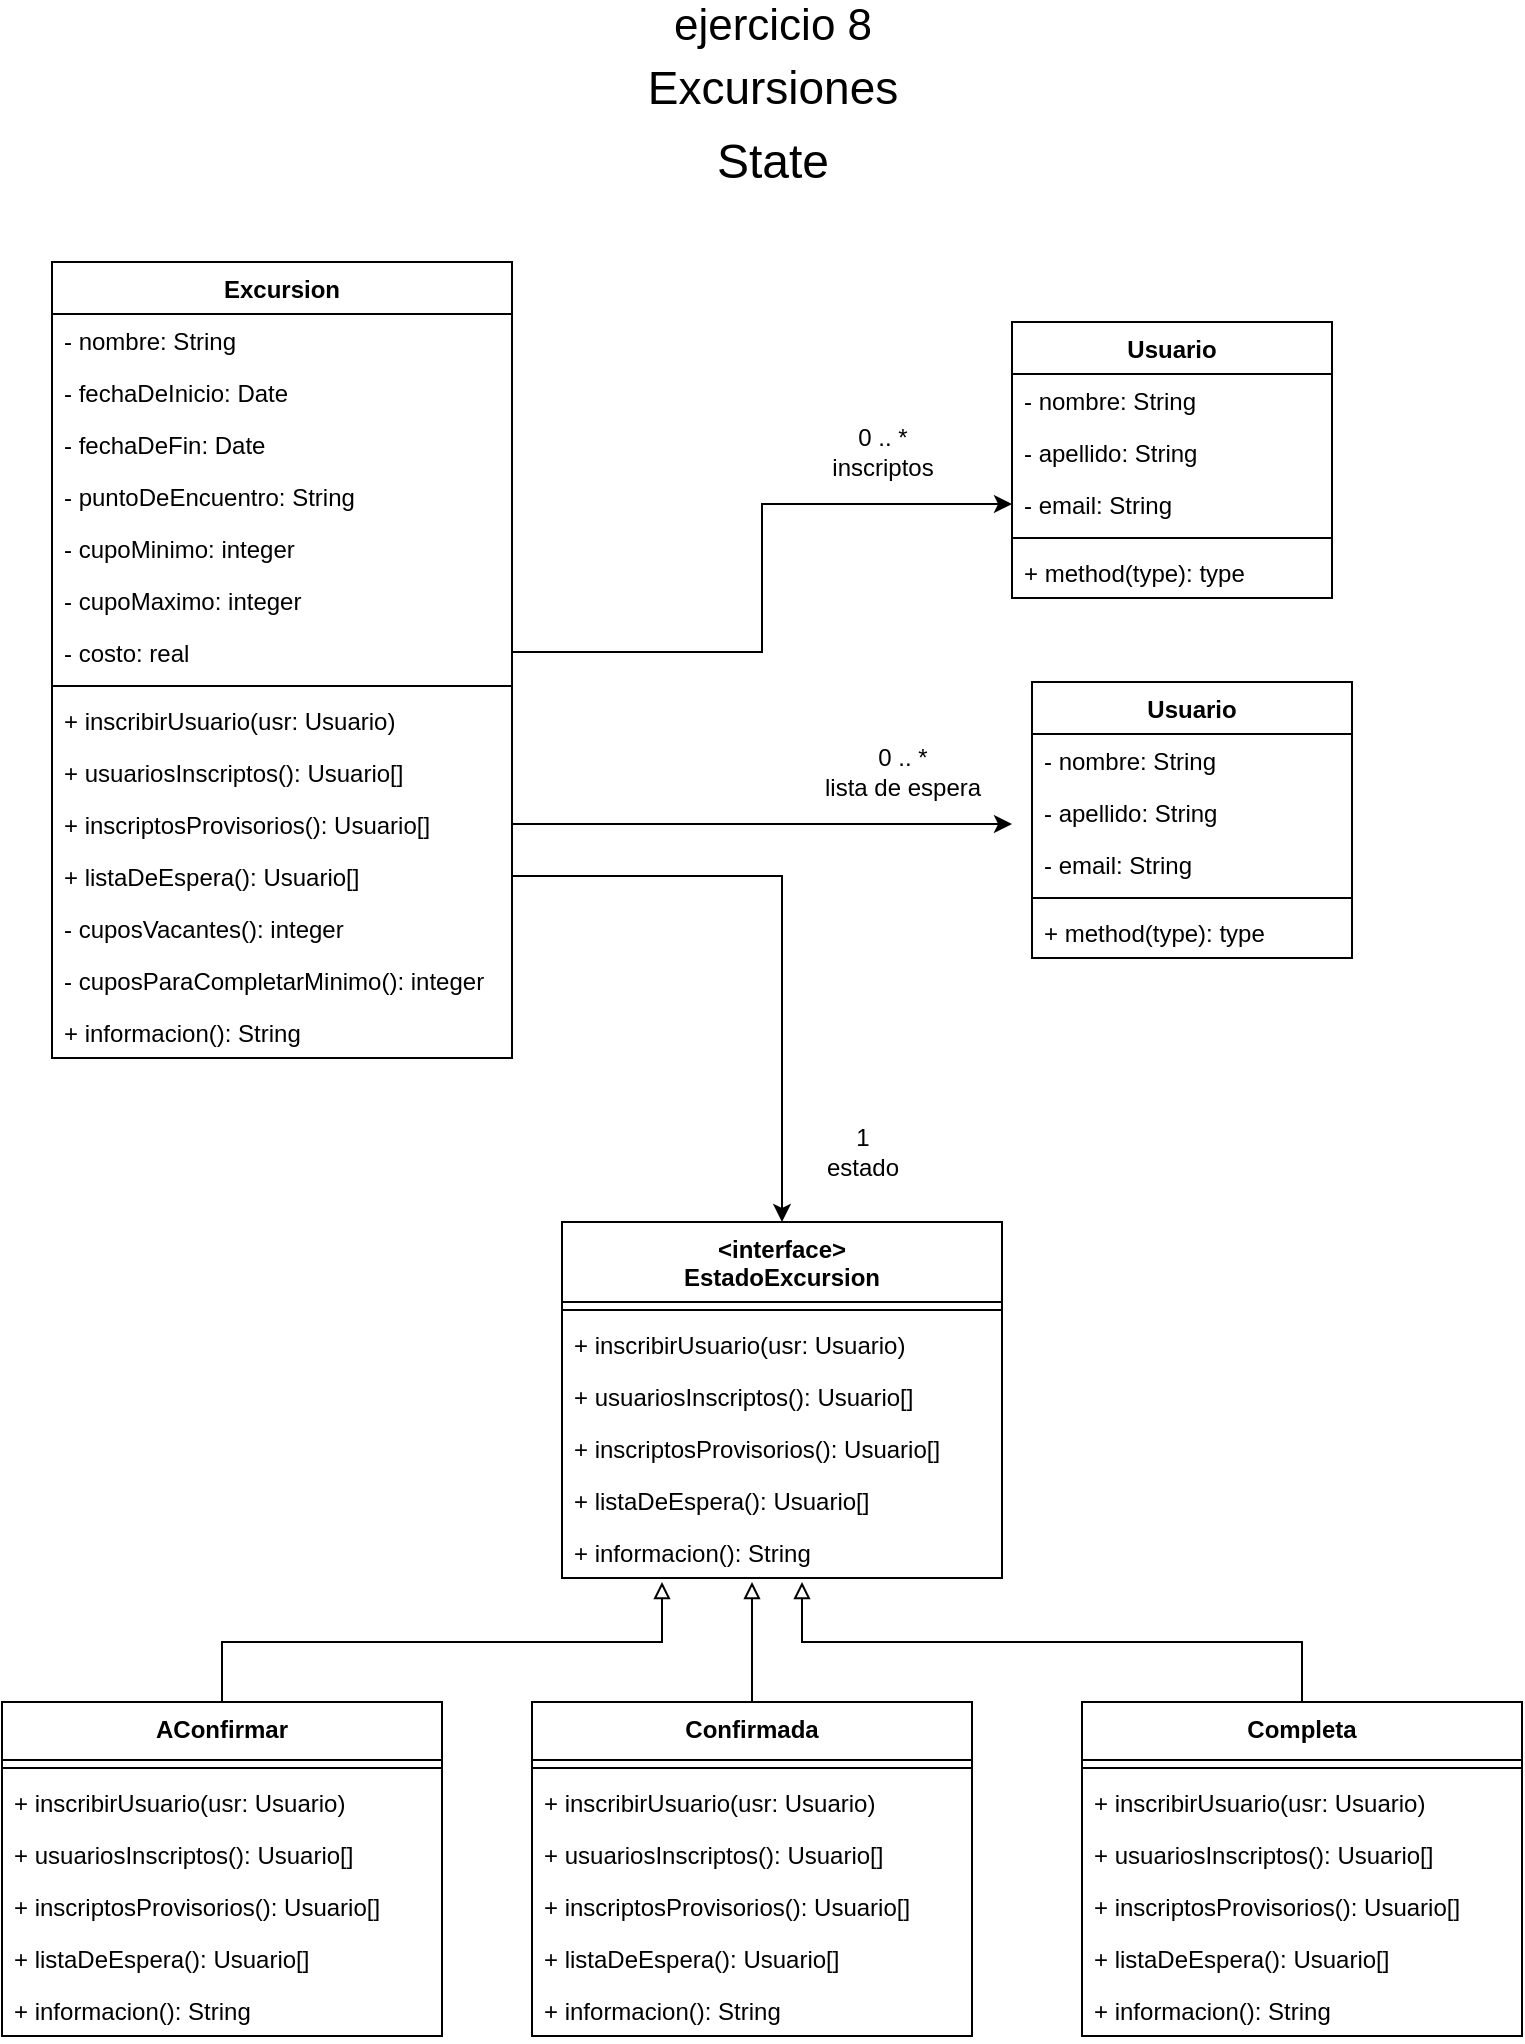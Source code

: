 <mxfile version="19.0.2" type="device"><diagram id="9Ot2G2m9WtOD48Vh3XDQ" name="Página-1"><mxGraphModel dx="1125" dy="2143" grid="1" gridSize="14" guides="1" tooltips="1" connect="1" arrows="1" fold="1" page="1" pageScale="1" pageWidth="827" pageHeight="1169" background="#ffffff" math="0" shadow="0"><root><mxCell id="0"/><mxCell id="1" parent="0"/><mxCell id="XlygUniSzxQR5GJfsmqv-1" value="Excursion" style="swimlane;fontStyle=1;align=center;verticalAlign=top;childLayout=stackLayout;horizontal=1;startSize=26;horizontalStack=0;resizeParent=1;resizeParentMax=0;resizeLast=0;collapsible=1;marginBottom=0;" vertex="1" parent="1"><mxGeometry x="70" y="170" width="230" height="398" as="geometry"/></mxCell><mxCell id="XlygUniSzxQR5GJfsmqv-2" value="- nombre: String" style="text;strokeColor=none;fillColor=none;align=left;verticalAlign=top;spacingLeft=4;spacingRight=4;overflow=hidden;rotatable=0;points=[[0,0.5],[1,0.5]];portConstraint=eastwest;" vertex="1" parent="XlygUniSzxQR5GJfsmqv-1"><mxGeometry y="26" width="230" height="26" as="geometry"/></mxCell><mxCell id="XlygUniSzxQR5GJfsmqv-5" value="- fechaDeInicio: Date" style="text;strokeColor=none;fillColor=none;align=left;verticalAlign=top;spacingLeft=4;spacingRight=4;overflow=hidden;rotatable=0;points=[[0,0.5],[1,0.5]];portConstraint=eastwest;" vertex="1" parent="XlygUniSzxQR5GJfsmqv-1"><mxGeometry y="52" width="230" height="26" as="geometry"/></mxCell><mxCell id="XlygUniSzxQR5GJfsmqv-6" value="- fechaDeFin: Date" style="text;strokeColor=none;fillColor=none;align=left;verticalAlign=top;spacingLeft=4;spacingRight=4;overflow=hidden;rotatable=0;points=[[0,0.5],[1,0.5]];portConstraint=eastwest;" vertex="1" parent="XlygUniSzxQR5GJfsmqv-1"><mxGeometry y="78" width="230" height="26" as="geometry"/></mxCell><mxCell id="XlygUniSzxQR5GJfsmqv-7" value="- puntoDeEncuentro: String" style="text;strokeColor=none;fillColor=none;align=left;verticalAlign=top;spacingLeft=4;spacingRight=4;overflow=hidden;rotatable=0;points=[[0,0.5],[1,0.5]];portConstraint=eastwest;" vertex="1" parent="XlygUniSzxQR5GJfsmqv-1"><mxGeometry y="104" width="230" height="26" as="geometry"/></mxCell><mxCell id="XlygUniSzxQR5GJfsmqv-8" value="- cupoMinimo: integer" style="text;strokeColor=none;fillColor=none;align=left;verticalAlign=top;spacingLeft=4;spacingRight=4;overflow=hidden;rotatable=0;points=[[0,0.5],[1,0.5]];portConstraint=eastwest;" vertex="1" parent="XlygUniSzxQR5GJfsmqv-1"><mxGeometry y="130" width="230" height="26" as="geometry"/></mxCell><mxCell id="XlygUniSzxQR5GJfsmqv-9" value="- cupoMaximo: integer" style="text;strokeColor=none;fillColor=none;align=left;verticalAlign=top;spacingLeft=4;spacingRight=4;overflow=hidden;rotatable=0;points=[[0,0.5],[1,0.5]];portConstraint=eastwest;" vertex="1" parent="XlygUniSzxQR5GJfsmqv-1"><mxGeometry y="156" width="230" height="26" as="geometry"/></mxCell><mxCell id="XlygUniSzxQR5GJfsmqv-10" value="- costo: real" style="text;strokeColor=none;fillColor=none;align=left;verticalAlign=top;spacingLeft=4;spacingRight=4;overflow=hidden;rotatable=0;points=[[0,0.5],[1,0.5]];portConstraint=eastwest;" vertex="1" parent="XlygUniSzxQR5GJfsmqv-1"><mxGeometry y="182" width="230" height="26" as="geometry"/></mxCell><mxCell id="XlygUniSzxQR5GJfsmqv-3" value="" style="line;strokeWidth=1;fillColor=none;align=left;verticalAlign=middle;spacingTop=-1;spacingLeft=3;spacingRight=3;rotatable=0;labelPosition=right;points=[];portConstraint=eastwest;" vertex="1" parent="XlygUniSzxQR5GJfsmqv-1"><mxGeometry y="208" width="230" height="8" as="geometry"/></mxCell><mxCell id="XlygUniSzxQR5GJfsmqv-4" value="+ inscribirUsuario(usr: Usuario)" style="text;strokeColor=none;fillColor=none;align=left;verticalAlign=top;spacingLeft=4;spacingRight=4;overflow=hidden;rotatable=0;points=[[0,0.5],[1,0.5]];portConstraint=eastwest;" vertex="1" parent="XlygUniSzxQR5GJfsmqv-1"><mxGeometry y="216" width="230" height="26" as="geometry"/></mxCell><mxCell id="XlygUniSzxQR5GJfsmqv-17" value="+ usuariosInscriptos(): Usuario[]" style="text;strokeColor=none;fillColor=none;align=left;verticalAlign=top;spacingLeft=4;spacingRight=4;overflow=hidden;rotatable=0;points=[[0,0.5],[1,0.5]];portConstraint=eastwest;" vertex="1" parent="XlygUniSzxQR5GJfsmqv-1"><mxGeometry y="242" width="230" height="26" as="geometry"/></mxCell><mxCell id="XlygUniSzxQR5GJfsmqv-18" value="+ inscriptosProvisorios(): Usuario[]" style="text;strokeColor=none;fillColor=none;align=left;verticalAlign=top;spacingLeft=4;spacingRight=4;overflow=hidden;rotatable=0;points=[[0,0.5],[1,0.5]];portConstraint=eastwest;" vertex="1" parent="XlygUniSzxQR5GJfsmqv-1"><mxGeometry y="268" width="230" height="26" as="geometry"/></mxCell><mxCell id="XlygUniSzxQR5GJfsmqv-20" value="+ listaDeEspera(): Usuario[]" style="text;strokeColor=none;fillColor=none;align=left;verticalAlign=top;spacingLeft=4;spacingRight=4;overflow=hidden;rotatable=0;points=[[0,0.5],[1,0.5]];portConstraint=eastwest;" vertex="1" parent="XlygUniSzxQR5GJfsmqv-1"><mxGeometry y="294" width="230" height="26" as="geometry"/></mxCell><mxCell id="XlygUniSzxQR5GJfsmqv-19" value="- cuposVacantes(): integer" style="text;strokeColor=none;fillColor=none;align=left;verticalAlign=top;spacingLeft=4;spacingRight=4;overflow=hidden;rotatable=0;points=[[0,0.5],[1,0.5]];portConstraint=eastwest;" vertex="1" parent="XlygUniSzxQR5GJfsmqv-1"><mxGeometry y="320" width="230" height="26" as="geometry"/></mxCell><mxCell id="XlygUniSzxQR5GJfsmqv-21" value="- cuposParaCompletarMinimo(): integer" style="text;strokeColor=none;fillColor=none;align=left;verticalAlign=top;spacingLeft=4;spacingRight=4;overflow=hidden;rotatable=0;points=[[0,0.5],[1,0.5]];portConstraint=eastwest;" vertex="1" parent="XlygUniSzxQR5GJfsmqv-1"><mxGeometry y="346" width="230" height="26" as="geometry"/></mxCell><mxCell id="XlygUniSzxQR5GJfsmqv-22" value="+ informacion(): String" style="text;strokeColor=none;fillColor=none;align=left;verticalAlign=top;spacingLeft=4;spacingRight=4;overflow=hidden;rotatable=0;points=[[0,0.5],[1,0.5]];portConstraint=eastwest;" vertex="1" parent="XlygUniSzxQR5GJfsmqv-1"><mxGeometry y="372" width="230" height="26" as="geometry"/></mxCell><mxCell id="XlygUniSzxQR5GJfsmqv-11" value="Usuario" style="swimlane;fontStyle=1;align=center;verticalAlign=top;childLayout=stackLayout;horizontal=1;startSize=26;horizontalStack=0;resizeParent=1;resizeParentMax=0;resizeLast=0;collapsible=1;marginBottom=0;" vertex="1" parent="1"><mxGeometry x="550" y="200" width="160" height="138" as="geometry"/></mxCell><mxCell id="XlygUniSzxQR5GJfsmqv-12" value="- nombre: String" style="text;strokeColor=none;fillColor=none;align=left;verticalAlign=top;spacingLeft=4;spacingRight=4;overflow=hidden;rotatable=0;points=[[0,0.5],[1,0.5]];portConstraint=eastwest;" vertex="1" parent="XlygUniSzxQR5GJfsmqv-11"><mxGeometry y="26" width="160" height="26" as="geometry"/></mxCell><mxCell id="XlygUniSzxQR5GJfsmqv-15" value="- apellido: String" style="text;strokeColor=none;fillColor=none;align=left;verticalAlign=top;spacingLeft=4;spacingRight=4;overflow=hidden;rotatable=0;points=[[0,0.5],[1,0.5]];portConstraint=eastwest;" vertex="1" parent="XlygUniSzxQR5GJfsmqv-11"><mxGeometry y="52" width="160" height="26" as="geometry"/></mxCell><mxCell id="XlygUniSzxQR5GJfsmqv-16" value="- email: String" style="text;strokeColor=none;fillColor=none;align=left;verticalAlign=top;spacingLeft=4;spacingRight=4;overflow=hidden;rotatable=0;points=[[0,0.5],[1,0.5]];portConstraint=eastwest;" vertex="1" parent="XlygUniSzxQR5GJfsmqv-11"><mxGeometry y="78" width="160" height="26" as="geometry"/></mxCell><mxCell id="XlygUniSzxQR5GJfsmqv-13" value="" style="line;strokeWidth=1;fillColor=none;align=left;verticalAlign=middle;spacingTop=-1;spacingLeft=3;spacingRight=3;rotatable=0;labelPosition=right;points=[];portConstraint=eastwest;" vertex="1" parent="XlygUniSzxQR5GJfsmqv-11"><mxGeometry y="104" width="160" height="8" as="geometry"/></mxCell><mxCell id="XlygUniSzxQR5GJfsmqv-14" value="+ method(type): type" style="text;strokeColor=none;fillColor=none;align=left;verticalAlign=top;spacingLeft=4;spacingRight=4;overflow=hidden;rotatable=0;points=[[0,0.5],[1,0.5]];portConstraint=eastwest;" vertex="1" parent="XlygUniSzxQR5GJfsmqv-11"><mxGeometry y="112" width="160" height="26" as="geometry"/></mxCell><mxCell id="XlygUniSzxQR5GJfsmqv-24" style="edgeStyle=orthogonalEdgeStyle;rounded=0;orthogonalLoop=1;jettySize=auto;html=1;" edge="1" parent="1" source="XlygUniSzxQR5GJfsmqv-10" target="XlygUniSzxQR5GJfsmqv-16"><mxGeometry relative="1" as="geometry"/></mxCell><mxCell id="XlygUniSzxQR5GJfsmqv-25" value="0 .. *&lt;br&gt;inscriptos" style="text;html=1;align=center;verticalAlign=middle;resizable=0;points=[];autosize=1;strokeColor=none;fillColor=none;" vertex="1" parent="1"><mxGeometry x="450" y="250" width="70" height="30" as="geometry"/></mxCell><mxCell id="XlygUniSzxQR5GJfsmqv-26" value="Usuario" style="swimlane;fontStyle=1;align=center;verticalAlign=top;childLayout=stackLayout;horizontal=1;startSize=26;horizontalStack=0;resizeParent=1;resizeParentMax=0;resizeLast=0;collapsible=1;marginBottom=0;" vertex="1" parent="1"><mxGeometry x="560" y="380" width="160" height="138" as="geometry"/></mxCell><mxCell id="XlygUniSzxQR5GJfsmqv-27" value="- nombre: String" style="text;strokeColor=none;fillColor=none;align=left;verticalAlign=top;spacingLeft=4;spacingRight=4;overflow=hidden;rotatable=0;points=[[0,0.5],[1,0.5]];portConstraint=eastwest;" vertex="1" parent="XlygUniSzxQR5GJfsmqv-26"><mxGeometry y="26" width="160" height="26" as="geometry"/></mxCell><mxCell id="XlygUniSzxQR5GJfsmqv-28" value="- apellido: String" style="text;strokeColor=none;fillColor=none;align=left;verticalAlign=top;spacingLeft=4;spacingRight=4;overflow=hidden;rotatable=0;points=[[0,0.5],[1,0.5]];portConstraint=eastwest;" vertex="1" parent="XlygUniSzxQR5GJfsmqv-26"><mxGeometry y="52" width="160" height="26" as="geometry"/></mxCell><mxCell id="XlygUniSzxQR5GJfsmqv-29" value="- email: String" style="text;strokeColor=none;fillColor=none;align=left;verticalAlign=top;spacingLeft=4;spacingRight=4;overflow=hidden;rotatable=0;points=[[0,0.5],[1,0.5]];portConstraint=eastwest;" vertex="1" parent="XlygUniSzxQR5GJfsmqv-26"><mxGeometry y="78" width="160" height="26" as="geometry"/></mxCell><mxCell id="XlygUniSzxQR5GJfsmqv-30" value="" style="line;strokeWidth=1;fillColor=none;align=left;verticalAlign=middle;spacingTop=-1;spacingLeft=3;spacingRight=3;rotatable=0;labelPosition=right;points=[];portConstraint=eastwest;" vertex="1" parent="XlygUniSzxQR5GJfsmqv-26"><mxGeometry y="104" width="160" height="8" as="geometry"/></mxCell><mxCell id="XlygUniSzxQR5GJfsmqv-31" value="+ method(type): type" style="text;strokeColor=none;fillColor=none;align=left;verticalAlign=top;spacingLeft=4;spacingRight=4;overflow=hidden;rotatable=0;points=[[0,0.5],[1,0.5]];portConstraint=eastwest;" vertex="1" parent="XlygUniSzxQR5GJfsmqv-26"><mxGeometry y="112" width="160" height="26" as="geometry"/></mxCell><mxCell id="XlygUniSzxQR5GJfsmqv-32" style="edgeStyle=orthogonalEdgeStyle;rounded=0;orthogonalLoop=1;jettySize=auto;html=1;" edge="1" parent="1" source="XlygUniSzxQR5GJfsmqv-18"><mxGeometry relative="1" as="geometry"><mxPoint x="550" y="451" as="targetPoint"/></mxGeometry></mxCell><mxCell id="XlygUniSzxQR5GJfsmqv-33" value="0 .. *&lt;br&gt;lista de espera" style="text;html=1;align=center;verticalAlign=middle;resizable=0;points=[];autosize=1;strokeColor=none;fillColor=none;" vertex="1" parent="1"><mxGeometry x="450" y="410" width="90" height="30" as="geometry"/></mxCell><mxCell id="XlygUniSzxQR5GJfsmqv-34" value="&lt;interface&gt;&#10;EstadoExcursion" style="swimlane;fontStyle=1;align=center;verticalAlign=top;childLayout=stackLayout;horizontal=1;startSize=40;horizontalStack=0;resizeParent=1;resizeParentMax=0;resizeLast=0;collapsible=1;marginBottom=0;" vertex="1" parent="1"><mxGeometry x="325" y="650" width="220" height="178" as="geometry"/></mxCell><mxCell id="XlygUniSzxQR5GJfsmqv-36" value="" style="line;strokeWidth=1;fillColor=none;align=left;verticalAlign=middle;spacingTop=-1;spacingLeft=3;spacingRight=3;rotatable=0;labelPosition=right;points=[];portConstraint=eastwest;" vertex="1" parent="XlygUniSzxQR5GJfsmqv-34"><mxGeometry y="40" width="220" height="8" as="geometry"/></mxCell><mxCell id="XlygUniSzxQR5GJfsmqv-43" value="+ inscribirUsuario(usr: Usuario)" style="text;strokeColor=none;fillColor=none;align=left;verticalAlign=top;spacingLeft=4;spacingRight=4;overflow=hidden;rotatable=0;points=[[0,0.5],[1,0.5]];portConstraint=eastwest;" vertex="1" parent="XlygUniSzxQR5GJfsmqv-34"><mxGeometry y="48" width="220" height="26" as="geometry"/></mxCell><mxCell id="XlygUniSzxQR5GJfsmqv-42" value="+ usuariosInscriptos(): Usuario[]" style="text;strokeColor=none;fillColor=none;align=left;verticalAlign=top;spacingLeft=4;spacingRight=4;overflow=hidden;rotatable=0;points=[[0,0.5],[1,0.5]];portConstraint=eastwest;" vertex="1" parent="XlygUniSzxQR5GJfsmqv-34"><mxGeometry y="74" width="220" height="26" as="geometry"/></mxCell><mxCell id="XlygUniSzxQR5GJfsmqv-41" value="+ inscriptosProvisorios(): Usuario[]" style="text;strokeColor=none;fillColor=none;align=left;verticalAlign=top;spacingLeft=4;spacingRight=4;overflow=hidden;rotatable=0;points=[[0,0.5],[1,0.5]];portConstraint=eastwest;" vertex="1" parent="XlygUniSzxQR5GJfsmqv-34"><mxGeometry y="100" width="220" height="26" as="geometry"/></mxCell><mxCell id="XlygUniSzxQR5GJfsmqv-40" value="+ listaDeEspera(): Usuario[]" style="text;strokeColor=none;fillColor=none;align=left;verticalAlign=top;spacingLeft=4;spacingRight=4;overflow=hidden;rotatable=0;points=[[0,0.5],[1,0.5]];portConstraint=eastwest;" vertex="1" parent="XlygUniSzxQR5GJfsmqv-34"><mxGeometry y="126" width="220" height="26" as="geometry"/></mxCell><mxCell id="XlygUniSzxQR5GJfsmqv-37" value="+ informacion(): String" style="text;strokeColor=none;fillColor=none;align=left;verticalAlign=top;spacingLeft=4;spacingRight=4;overflow=hidden;rotatable=0;points=[[0,0.5],[1,0.5]];portConstraint=eastwest;" vertex="1" parent="XlygUniSzxQR5GJfsmqv-34"><mxGeometry y="152" width="220" height="26" as="geometry"/></mxCell><mxCell id="XlygUniSzxQR5GJfsmqv-39" value="1&lt;br&gt;estado" style="text;html=1;align=center;verticalAlign=middle;resizable=0;points=[];autosize=1;strokeColor=none;fillColor=none;" vertex="1" parent="1"><mxGeometry x="450" y="600" width="50" height="30" as="geometry"/></mxCell><mxCell id="XlygUniSzxQR5GJfsmqv-67" style="edgeStyle=orthogonalEdgeStyle;rounded=0;orthogonalLoop=1;jettySize=auto;html=1;endArrow=block;endFill=0;" edge="1" parent="1" source="XlygUniSzxQR5GJfsmqv-44"><mxGeometry relative="1" as="geometry"><mxPoint x="375" y="830" as="targetPoint"/><Array as="points"><mxPoint x="155" y="860"/><mxPoint x="375" y="860"/></Array></mxGeometry></mxCell><mxCell id="XlygUniSzxQR5GJfsmqv-44" value="AConfirmar" style="swimlane;fontStyle=1;align=center;verticalAlign=top;childLayout=stackLayout;horizontal=1;startSize=29;horizontalStack=0;resizeParent=1;resizeParentMax=0;resizeLast=0;collapsible=1;marginBottom=0;" vertex="1" parent="1"><mxGeometry x="45" y="890" width="220" height="167" as="geometry"/></mxCell><mxCell id="XlygUniSzxQR5GJfsmqv-45" value="" style="line;strokeWidth=1;fillColor=none;align=left;verticalAlign=middle;spacingTop=-1;spacingLeft=3;spacingRight=3;rotatable=0;labelPosition=right;points=[];portConstraint=eastwest;" vertex="1" parent="XlygUniSzxQR5GJfsmqv-44"><mxGeometry y="29" width="220" height="8" as="geometry"/></mxCell><mxCell id="XlygUniSzxQR5GJfsmqv-46" value="+ inscribirUsuario(usr: Usuario)" style="text;strokeColor=none;fillColor=none;align=left;verticalAlign=top;spacingLeft=4;spacingRight=4;overflow=hidden;rotatable=0;points=[[0,0.5],[1,0.5]];portConstraint=eastwest;" vertex="1" parent="XlygUniSzxQR5GJfsmqv-44"><mxGeometry y="37" width="220" height="26" as="geometry"/></mxCell><mxCell id="XlygUniSzxQR5GJfsmqv-47" value="+ usuariosInscriptos(): Usuario[]" style="text;strokeColor=none;fillColor=none;align=left;verticalAlign=top;spacingLeft=4;spacingRight=4;overflow=hidden;rotatable=0;points=[[0,0.5],[1,0.5]];portConstraint=eastwest;" vertex="1" parent="XlygUniSzxQR5GJfsmqv-44"><mxGeometry y="63" width="220" height="26" as="geometry"/></mxCell><mxCell id="XlygUniSzxQR5GJfsmqv-48" value="+ inscriptosProvisorios(): Usuario[]" style="text;strokeColor=none;fillColor=none;align=left;verticalAlign=top;spacingLeft=4;spacingRight=4;overflow=hidden;rotatable=0;points=[[0,0.5],[1,0.5]];portConstraint=eastwest;" vertex="1" parent="XlygUniSzxQR5GJfsmqv-44"><mxGeometry y="89" width="220" height="26" as="geometry"/></mxCell><mxCell id="XlygUniSzxQR5GJfsmqv-49" value="+ listaDeEspera(): Usuario[]" style="text;strokeColor=none;fillColor=none;align=left;verticalAlign=top;spacingLeft=4;spacingRight=4;overflow=hidden;rotatable=0;points=[[0,0.5],[1,0.5]];portConstraint=eastwest;" vertex="1" parent="XlygUniSzxQR5GJfsmqv-44"><mxGeometry y="115" width="220" height="26" as="geometry"/></mxCell><mxCell id="XlygUniSzxQR5GJfsmqv-50" value="+ informacion(): String" style="text;strokeColor=none;fillColor=none;align=left;verticalAlign=top;spacingLeft=4;spacingRight=4;overflow=hidden;rotatable=0;points=[[0,0.5],[1,0.5]];portConstraint=eastwest;" vertex="1" parent="XlygUniSzxQR5GJfsmqv-44"><mxGeometry y="141" width="220" height="26" as="geometry"/></mxCell><mxCell id="XlygUniSzxQR5GJfsmqv-66" style="edgeStyle=orthogonalEdgeStyle;rounded=0;orthogonalLoop=1;jettySize=auto;html=1;endArrow=block;endFill=0;" edge="1" parent="1" source="XlygUniSzxQR5GJfsmqv-51"><mxGeometry relative="1" as="geometry"><mxPoint x="420.0" y="830" as="targetPoint"/></mxGeometry></mxCell><mxCell id="XlygUniSzxQR5GJfsmqv-51" value="Confirmada" style="swimlane;fontStyle=1;align=center;verticalAlign=top;childLayout=stackLayout;horizontal=1;startSize=29;horizontalStack=0;resizeParent=1;resizeParentMax=0;resizeLast=0;collapsible=1;marginBottom=0;" vertex="1" parent="1"><mxGeometry x="310" y="890" width="220" height="167" as="geometry"/></mxCell><mxCell id="XlygUniSzxQR5GJfsmqv-52" value="" style="line;strokeWidth=1;fillColor=none;align=left;verticalAlign=middle;spacingTop=-1;spacingLeft=3;spacingRight=3;rotatable=0;labelPosition=right;points=[];portConstraint=eastwest;" vertex="1" parent="XlygUniSzxQR5GJfsmqv-51"><mxGeometry y="29" width="220" height="8" as="geometry"/></mxCell><mxCell id="XlygUniSzxQR5GJfsmqv-53" value="+ inscribirUsuario(usr: Usuario)" style="text;strokeColor=none;fillColor=none;align=left;verticalAlign=top;spacingLeft=4;spacingRight=4;overflow=hidden;rotatable=0;points=[[0,0.5],[1,0.5]];portConstraint=eastwest;" vertex="1" parent="XlygUniSzxQR5GJfsmqv-51"><mxGeometry y="37" width="220" height="26" as="geometry"/></mxCell><mxCell id="XlygUniSzxQR5GJfsmqv-54" value="+ usuariosInscriptos(): Usuario[]" style="text;strokeColor=none;fillColor=none;align=left;verticalAlign=top;spacingLeft=4;spacingRight=4;overflow=hidden;rotatable=0;points=[[0,0.5],[1,0.5]];portConstraint=eastwest;" vertex="1" parent="XlygUniSzxQR5GJfsmqv-51"><mxGeometry y="63" width="220" height="26" as="geometry"/></mxCell><mxCell id="XlygUniSzxQR5GJfsmqv-55" value="+ inscriptosProvisorios(): Usuario[]" style="text;strokeColor=none;fillColor=none;align=left;verticalAlign=top;spacingLeft=4;spacingRight=4;overflow=hidden;rotatable=0;points=[[0,0.5],[1,0.5]];portConstraint=eastwest;" vertex="1" parent="XlygUniSzxQR5GJfsmqv-51"><mxGeometry y="89" width="220" height="26" as="geometry"/></mxCell><mxCell id="XlygUniSzxQR5GJfsmqv-56" value="+ listaDeEspera(): Usuario[]" style="text;strokeColor=none;fillColor=none;align=left;verticalAlign=top;spacingLeft=4;spacingRight=4;overflow=hidden;rotatable=0;points=[[0,0.5],[1,0.5]];portConstraint=eastwest;" vertex="1" parent="XlygUniSzxQR5GJfsmqv-51"><mxGeometry y="115" width="220" height="26" as="geometry"/></mxCell><mxCell id="XlygUniSzxQR5GJfsmqv-57" value="+ informacion(): String" style="text;strokeColor=none;fillColor=none;align=left;verticalAlign=top;spacingLeft=4;spacingRight=4;overflow=hidden;rotatable=0;points=[[0,0.5],[1,0.5]];portConstraint=eastwest;" vertex="1" parent="XlygUniSzxQR5GJfsmqv-51"><mxGeometry y="141" width="220" height="26" as="geometry"/></mxCell><mxCell id="XlygUniSzxQR5GJfsmqv-65" style="edgeStyle=orthogonalEdgeStyle;rounded=0;orthogonalLoop=1;jettySize=auto;html=1;endArrow=block;endFill=0;" edge="1" parent="1" source="XlygUniSzxQR5GJfsmqv-58"><mxGeometry relative="1" as="geometry"><mxPoint x="445" y="830" as="targetPoint"/><Array as="points"><mxPoint x="695" y="860"/><mxPoint x="445" y="860"/></Array></mxGeometry></mxCell><mxCell id="XlygUniSzxQR5GJfsmqv-58" value="Completa" style="swimlane;fontStyle=1;align=center;verticalAlign=top;childLayout=stackLayout;horizontal=1;startSize=29;horizontalStack=0;resizeParent=1;resizeParentMax=0;resizeLast=0;collapsible=1;marginBottom=0;" vertex="1" parent="1"><mxGeometry x="585" y="890" width="220" height="167" as="geometry"/></mxCell><mxCell id="XlygUniSzxQR5GJfsmqv-59" value="" style="line;strokeWidth=1;fillColor=none;align=left;verticalAlign=middle;spacingTop=-1;spacingLeft=3;spacingRight=3;rotatable=0;labelPosition=right;points=[];portConstraint=eastwest;" vertex="1" parent="XlygUniSzxQR5GJfsmqv-58"><mxGeometry y="29" width="220" height="8" as="geometry"/></mxCell><mxCell id="XlygUniSzxQR5GJfsmqv-60" value="+ inscribirUsuario(usr: Usuario)" style="text;strokeColor=none;fillColor=none;align=left;verticalAlign=top;spacingLeft=4;spacingRight=4;overflow=hidden;rotatable=0;points=[[0,0.5],[1,0.5]];portConstraint=eastwest;" vertex="1" parent="XlygUniSzxQR5GJfsmqv-58"><mxGeometry y="37" width="220" height="26" as="geometry"/></mxCell><mxCell id="XlygUniSzxQR5GJfsmqv-61" value="+ usuariosInscriptos(): Usuario[]" style="text;strokeColor=none;fillColor=none;align=left;verticalAlign=top;spacingLeft=4;spacingRight=4;overflow=hidden;rotatable=0;points=[[0,0.5],[1,0.5]];portConstraint=eastwest;" vertex="1" parent="XlygUniSzxQR5GJfsmqv-58"><mxGeometry y="63" width="220" height="26" as="geometry"/></mxCell><mxCell id="XlygUniSzxQR5GJfsmqv-62" value="+ inscriptosProvisorios(): Usuario[]" style="text;strokeColor=none;fillColor=none;align=left;verticalAlign=top;spacingLeft=4;spacingRight=4;overflow=hidden;rotatable=0;points=[[0,0.5],[1,0.5]];portConstraint=eastwest;" vertex="1" parent="XlygUniSzxQR5GJfsmqv-58"><mxGeometry y="89" width="220" height="26" as="geometry"/></mxCell><mxCell id="XlygUniSzxQR5GJfsmqv-63" value="+ listaDeEspera(): Usuario[]" style="text;strokeColor=none;fillColor=none;align=left;verticalAlign=top;spacingLeft=4;spacingRight=4;overflow=hidden;rotatable=0;points=[[0,0.5],[1,0.5]];portConstraint=eastwest;" vertex="1" parent="XlygUniSzxQR5GJfsmqv-58"><mxGeometry y="115" width="220" height="26" as="geometry"/></mxCell><mxCell id="XlygUniSzxQR5GJfsmqv-64" value="+ informacion(): String" style="text;strokeColor=none;fillColor=none;align=left;verticalAlign=top;spacingLeft=4;spacingRight=4;overflow=hidden;rotatable=0;points=[[0,0.5],[1,0.5]];portConstraint=eastwest;" vertex="1" parent="XlygUniSzxQR5GJfsmqv-58"><mxGeometry y="141" width="220" height="26" as="geometry"/></mxCell><mxCell id="XlygUniSzxQR5GJfsmqv-68" style="edgeStyle=orthogonalEdgeStyle;rounded=0;orthogonalLoop=1;jettySize=auto;html=1;entryX=0.5;entryY=0;entryDx=0;entryDy=0;endArrow=classic;endFill=1;" edge="1" parent="1" source="XlygUniSzxQR5GJfsmqv-20" target="XlygUniSzxQR5GJfsmqv-34"><mxGeometry relative="1" as="geometry"/></mxCell><mxCell id="XlygUniSzxQR5GJfsmqv-69" value="&lt;font style=&quot;font-size: 22px;&quot;&gt;ejercicio 8&lt;/font&gt;" style="text;html=1;align=center;verticalAlign=middle;resizable=0;points=[];autosize=1;strokeColor=none;fillColor=none;" vertex="1" parent="1"><mxGeometry x="375" y="42" width="110" height="20" as="geometry"/></mxCell><mxCell id="XlygUniSzxQR5GJfsmqv-70" value="Excursiones" style="text;html=1;align=center;verticalAlign=middle;resizable=0;points=[];autosize=1;strokeColor=none;fillColor=none;strokeWidth=1;fontSize=23;" vertex="1" parent="1"><mxGeometry x="360" y="62" width="140" height="42" as="geometry"/></mxCell><mxCell id="XlygUniSzxQR5GJfsmqv-71" value="State" style="text;html=1;align=center;verticalAlign=middle;resizable=0;points=[];autosize=1;strokeColor=none;fillColor=none;fontSize=24;" vertex="1" parent="1"><mxGeometry x="388" y="99" width="84" height="42" as="geometry"/></mxCell></root></mxGraphModel></diagram></mxfile>
